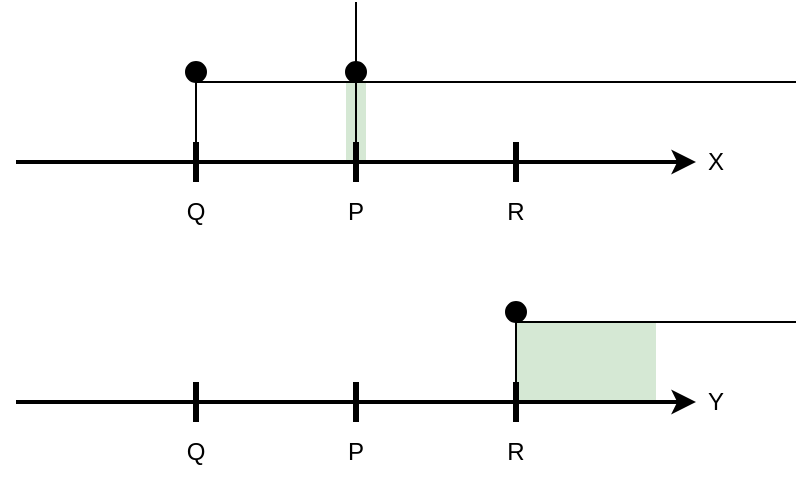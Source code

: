 <mxfile version="24.8.9">
  <diagram name="Page-1" id="3XYw_itv9GH--WRUSs52">
    <mxGraphModel dx="683" dy="375" grid="1" gridSize="10" guides="1" tooltips="1" connect="1" arrows="1" fold="1" page="1" pageScale="1" pageWidth="850" pageHeight="1100" math="0" shadow="0">
      <root>
        <mxCell id="0" />
        <mxCell id="1" parent="0" />
        <mxCell id="nEYcEpauWMIDou04Moa5-14" value="" style="rounded=0;whiteSpace=wrap;html=1;fillColor=#d5e8d4;strokeColor=none;" parent="1" vertex="1">
          <mxGeometry x="395" y="280" width="10" height="40" as="geometry" />
        </mxCell>
        <mxCell id="nEYcEpauWMIDou04Moa5-8" value="" style="endArrow=classic;html=1;rounded=0;strokeWidth=2;" parent="1" edge="1">
          <mxGeometry width="50" height="50" relative="1" as="geometry">
            <mxPoint x="230" y="320" as="sourcePoint" />
            <mxPoint x="570" y="320" as="targetPoint" />
          </mxGeometry>
        </mxCell>
        <mxCell id="nEYcEpauWMIDou04Moa5-10" value="" style="endArrow=none;html=1;rounded=0;" parent="1" edge="1">
          <mxGeometry width="50" height="50" relative="1" as="geometry">
            <mxPoint x="320" y="280" as="sourcePoint" />
            <mxPoint x="620" y="280" as="targetPoint" />
          </mxGeometry>
        </mxCell>
        <mxCell id="oSIhZrSZ0v3fDUKBHqzM-1" value="" style="endArrow=none;html=1;rounded=0;strokeWidth=3;" edge="1" parent="1">
          <mxGeometry width="50" height="50" relative="1" as="geometry">
            <mxPoint x="320" y="330" as="sourcePoint" />
            <mxPoint x="320" y="310" as="targetPoint" />
          </mxGeometry>
        </mxCell>
        <mxCell id="oSIhZrSZ0v3fDUKBHqzM-2" value="" style="endArrow=none;html=1;rounded=0;strokeWidth=3;" edge="1" parent="1">
          <mxGeometry width="50" height="50" relative="1" as="geometry">
            <mxPoint x="480" y="330" as="sourcePoint" />
            <mxPoint x="480" y="310" as="targetPoint" />
          </mxGeometry>
        </mxCell>
        <mxCell id="oSIhZrSZ0v3fDUKBHqzM-3" value="" style="endArrow=none;html=1;rounded=0;strokeWidth=3;" edge="1" parent="1">
          <mxGeometry width="50" height="50" relative="1" as="geometry">
            <mxPoint x="400" y="330" as="sourcePoint" />
            <mxPoint x="400" y="310" as="targetPoint" />
          </mxGeometry>
        </mxCell>
        <mxCell id="oSIhZrSZ0v3fDUKBHqzM-4" value="Q" style="text;html=1;align=center;verticalAlign=middle;whiteSpace=wrap;rounded=0;" vertex="1" parent="1">
          <mxGeometry x="310" y="330" width="20" height="30" as="geometry" />
        </mxCell>
        <mxCell id="oSIhZrSZ0v3fDUKBHqzM-8" value="P" style="text;html=1;align=center;verticalAlign=middle;whiteSpace=wrap;rounded=0;" vertex="1" parent="1">
          <mxGeometry x="390" y="330" width="20" height="30" as="geometry" />
        </mxCell>
        <mxCell id="oSIhZrSZ0v3fDUKBHqzM-9" value="R" style="text;html=1;align=center;verticalAlign=middle;whiteSpace=wrap;rounded=0;" vertex="1" parent="1">
          <mxGeometry x="470" y="330" width="20" height="30" as="geometry" />
        </mxCell>
        <mxCell id="oSIhZrSZ0v3fDUKBHqzM-10" value="X" style="text;html=1;align=center;verticalAlign=middle;whiteSpace=wrap;rounded=0;" vertex="1" parent="1">
          <mxGeometry x="570" y="300" width="20" height="40" as="geometry" />
        </mxCell>
        <mxCell id="oSIhZrSZ0v3fDUKBHqzM-18" value="" style="endArrow=none;html=1;rounded=0;" edge="1" parent="1" target="oSIhZrSZ0v3fDUKBHqzM-15">
          <mxGeometry width="50" height="50" relative="1" as="geometry">
            <mxPoint x="320" y="320" as="sourcePoint" />
            <mxPoint x="320" y="240" as="targetPoint" />
          </mxGeometry>
        </mxCell>
        <mxCell id="oSIhZrSZ0v3fDUKBHqzM-15" value="" style="ellipse;whiteSpace=wrap;html=1;aspect=fixed;fillColor=#000000;" vertex="1" parent="1">
          <mxGeometry x="315" y="270" width="10" height="10" as="geometry" />
        </mxCell>
        <mxCell id="oSIhZrSZ0v3fDUKBHqzM-19" value="" style="rounded=0;whiteSpace=wrap;html=1;fillColor=#d5e8d4;strokeColor=none;" vertex="1" parent="1">
          <mxGeometry x="480" y="400" width="70" height="40" as="geometry" />
        </mxCell>
        <mxCell id="oSIhZrSZ0v3fDUKBHqzM-20" value="" style="endArrow=classic;html=1;rounded=0;strokeWidth=2;" edge="1" parent="1">
          <mxGeometry width="50" height="50" relative="1" as="geometry">
            <mxPoint x="230" y="440" as="sourcePoint" />
            <mxPoint x="570" y="440" as="targetPoint" />
          </mxGeometry>
        </mxCell>
        <mxCell id="oSIhZrSZ0v3fDUKBHqzM-21" value="" style="endArrow=none;html=1;rounded=0;exitX=0;exitY=0;exitDx=0;exitDy=0;" edge="1" parent="1" source="oSIhZrSZ0v3fDUKBHqzM-19">
          <mxGeometry width="50" height="50" relative="1" as="geometry">
            <mxPoint x="320" y="400" as="sourcePoint" />
            <mxPoint x="620" y="400" as="targetPoint" />
          </mxGeometry>
        </mxCell>
        <mxCell id="oSIhZrSZ0v3fDUKBHqzM-22" value="" style="endArrow=none;html=1;rounded=0;strokeWidth=3;" edge="1" parent="1">
          <mxGeometry width="50" height="50" relative="1" as="geometry">
            <mxPoint x="320" y="450" as="sourcePoint" />
            <mxPoint x="320" y="430" as="targetPoint" />
          </mxGeometry>
        </mxCell>
        <mxCell id="oSIhZrSZ0v3fDUKBHqzM-23" value="" style="endArrow=none;html=1;rounded=0;strokeWidth=3;" edge="1" parent="1">
          <mxGeometry width="50" height="50" relative="1" as="geometry">
            <mxPoint x="480" y="450" as="sourcePoint" />
            <mxPoint x="480" y="430" as="targetPoint" />
          </mxGeometry>
        </mxCell>
        <mxCell id="oSIhZrSZ0v3fDUKBHqzM-24" value="" style="endArrow=none;html=1;rounded=0;strokeWidth=3;" edge="1" parent="1">
          <mxGeometry width="50" height="50" relative="1" as="geometry">
            <mxPoint x="400" y="450" as="sourcePoint" />
            <mxPoint x="400" y="430" as="targetPoint" />
          </mxGeometry>
        </mxCell>
        <mxCell id="oSIhZrSZ0v3fDUKBHqzM-25" value="Q" style="text;html=1;align=center;verticalAlign=middle;whiteSpace=wrap;rounded=0;" vertex="1" parent="1">
          <mxGeometry x="310" y="450" width="20" height="30" as="geometry" />
        </mxCell>
        <mxCell id="oSIhZrSZ0v3fDUKBHqzM-26" value="P" style="text;html=1;align=center;verticalAlign=middle;whiteSpace=wrap;rounded=0;" vertex="1" parent="1">
          <mxGeometry x="390" y="450" width="20" height="30" as="geometry" />
        </mxCell>
        <mxCell id="oSIhZrSZ0v3fDUKBHqzM-27" value="R" style="text;html=1;align=center;verticalAlign=middle;whiteSpace=wrap;rounded=0;" vertex="1" parent="1">
          <mxGeometry x="470" y="450" width="20" height="30" as="geometry" />
        </mxCell>
        <mxCell id="oSIhZrSZ0v3fDUKBHqzM-28" value="Y" style="text;html=1;align=center;verticalAlign=middle;whiteSpace=wrap;rounded=0;" vertex="1" parent="1">
          <mxGeometry x="570" y="420" width="20" height="40" as="geometry" />
        </mxCell>
        <mxCell id="oSIhZrSZ0v3fDUKBHqzM-32" value="" style="endArrow=none;html=1;rounded=0;" edge="1" parent="1">
          <mxGeometry width="50" height="50" relative="1" as="geometry">
            <mxPoint x="480" y="440" as="sourcePoint" />
            <mxPoint x="480" y="400" as="targetPoint" />
          </mxGeometry>
        </mxCell>
        <mxCell id="oSIhZrSZ0v3fDUKBHqzM-33" value="" style="ellipse;whiteSpace=wrap;html=1;aspect=fixed;fillColor=#000000;" vertex="1" parent="1">
          <mxGeometry x="475" y="390" width="10" height="10" as="geometry" />
        </mxCell>
        <mxCell id="oSIhZrSZ0v3fDUKBHqzM-36" value="" style="ellipse;whiteSpace=wrap;html=1;aspect=fixed;fillColor=#000000;" vertex="1" parent="1">
          <mxGeometry x="395" y="270" width="10" height="10" as="geometry" />
        </mxCell>
        <mxCell id="oSIhZrSZ0v3fDUKBHqzM-38" value="" style="endArrow=none;html=1;rounded=0;" edge="1" parent="1">
          <mxGeometry width="50" height="50" relative="1" as="geometry">
            <mxPoint x="400" y="320" as="sourcePoint" />
            <mxPoint x="400" y="280" as="targetPoint" />
          </mxGeometry>
        </mxCell>
        <mxCell id="oSIhZrSZ0v3fDUKBHqzM-39" value="" style="endArrow=none;html=1;rounded=0;" edge="1" parent="1">
          <mxGeometry width="50" height="50" relative="1" as="geometry">
            <mxPoint x="400" y="270" as="sourcePoint" />
            <mxPoint x="400" y="240" as="targetPoint" />
          </mxGeometry>
        </mxCell>
      </root>
    </mxGraphModel>
  </diagram>
</mxfile>
